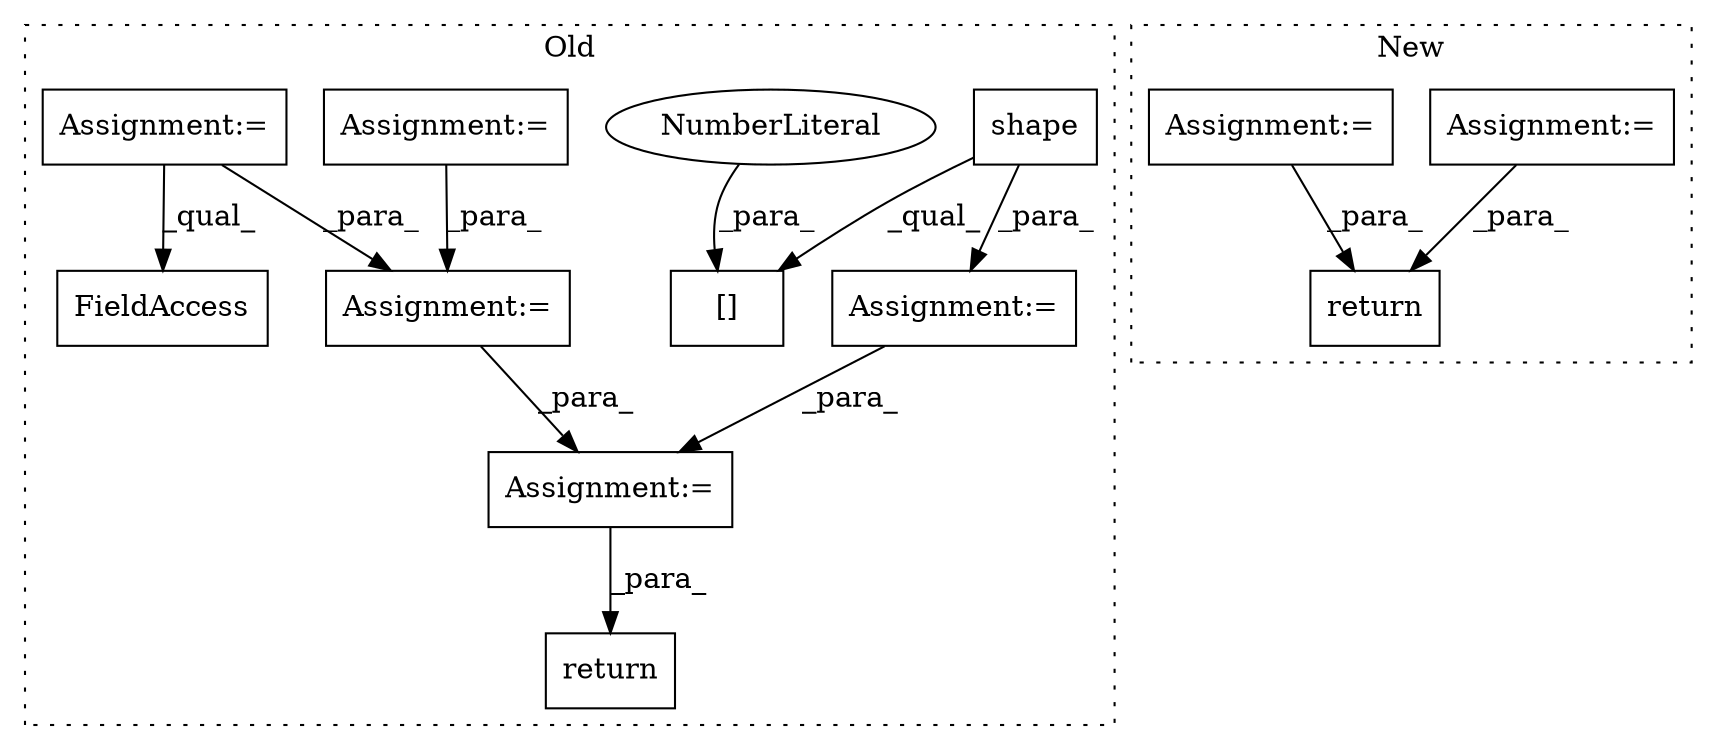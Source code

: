 digraph G {
subgraph cluster0 {
1 [label="shape" a="32" s="16918,16927" l="6,1" shape="box"];
3 [label="Assignment:=" a="7" s="16967" l="1" shape="box"];
4 [label="return" a="41" s="17320" l="7" shape="box"];
5 [label="Assignment:=" a="7" s="17117" l="92" shape="box"];
6 [label="[]" a="2" s="16909,16930" l="20,1" shape="box"];
7 [label="NumberLiteral" a="34" s="16929" l="1" shape="ellipse"];
8 [label="Assignment:=" a="7" s="17222" l="1" shape="box"];
9 [label="Assignment:=" a="7" s="16754" l="2" shape="box"];
10 [label="FieldAccess" a="22" s="17276" l="5" shape="box"];
12 [label="Assignment:=" a="7" s="17275" l="1" shape="box"];
label = "Old";
style="dotted";
}
subgraph cluster1 {
2 [label="return" a="41" s="17368" l="7" shape="box"];
11 [label="Assignment:=" a="7" s="17234" l="2" shape="box"];
13 [label="Assignment:=" a="7" s="17261" l="2" shape="box"];
label = "New";
style="dotted";
}
1 -> 6 [label="_qual_"];
1 -> 3 [label="_para_"];
3 -> 12 [label="_para_"];
5 -> 8 [label="_para_"];
7 -> 6 [label="_para_"];
8 -> 12 [label="_para_"];
9 -> 8 [label="_para_"];
9 -> 10 [label="_qual_"];
11 -> 2 [label="_para_"];
12 -> 4 [label="_para_"];
13 -> 2 [label="_para_"];
}